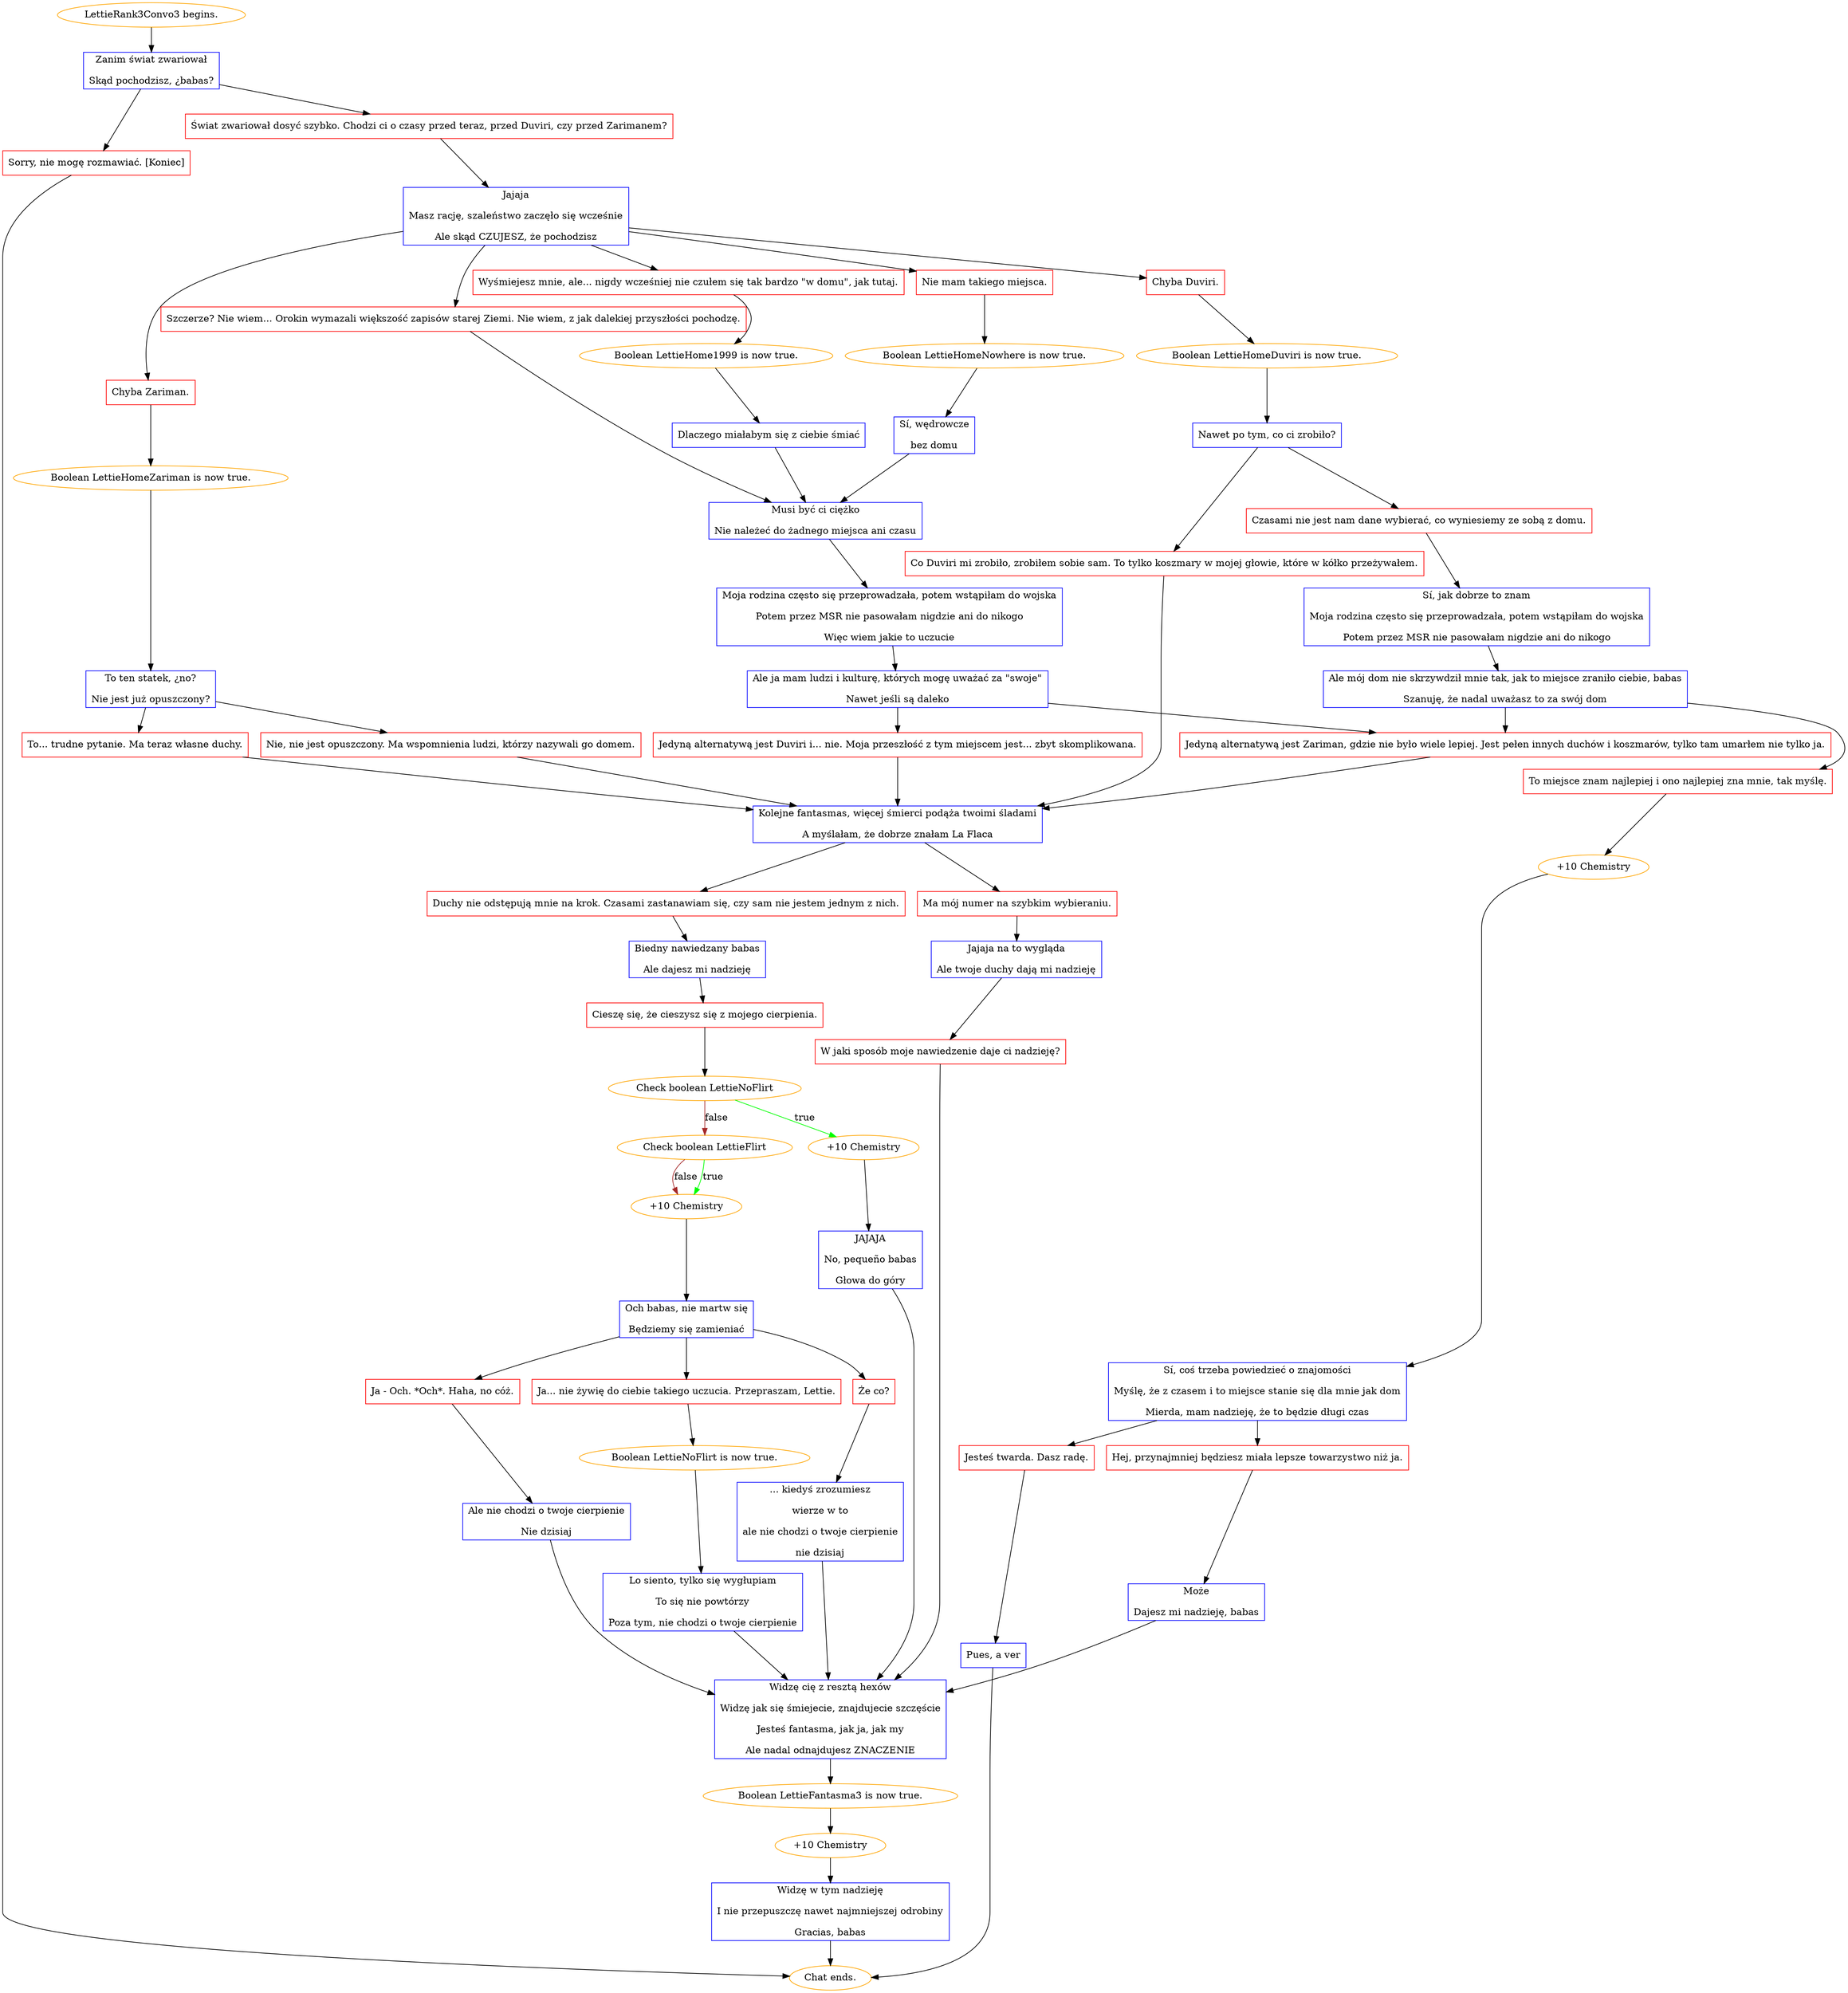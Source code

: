digraph {
	"LettieRank3Convo3 begins." [color=orange];
		"LettieRank3Convo3 begins." -> j181402711;
	j181402711 [label="Zanim świat zwariował
Skąd pochodzisz, ¿babas?",shape=box,color=blue];
		j181402711 -> j3808418837;
		j181402711 -> j2712971258;
	j3808418837 [label="Świat zwariował dosyć szybko. Chodzi ci o czasy przed teraz, przed Duviri, czy przed Zarimanem?",shape=box,color=red];
		j3808418837 -> j3040131990;
	j2712971258 [label="Sorry, nie mogę rozmawiać. [Koniec]",shape=box,color=red];
		j2712971258 -> "Chat ends.";
	j3040131990 [label="Jajaja
Masz rację, szaleństwo zaczęło się wcześnie
Ale skąd CZUJESZ, że pochodzisz",shape=box,color=blue];
		j3040131990 -> j253740260;
		j3040131990 -> j3041766530;
		j3040131990 -> j2115680774;
		j3040131990 -> j866505860;
		j3040131990 -> j1675780858;
	"Chat ends." [color=orange];
	j253740260 [label="Chyba Duviri.",shape=box,color=red];
		j253740260 -> j2031875903;
	j3041766530 [label="Chyba Zariman.",shape=box,color=red];
		j3041766530 -> j2213086769;
	j2115680774 [label="Wyśmiejesz mnie, ale... nigdy wcześniej nie czułem się tak bardzo \"w domu\", jak tutaj.",shape=box,color=red];
		j2115680774 -> j2023398198;
	j866505860 [label="Nie mam takiego miejsca.",shape=box,color=red];
		j866505860 -> j1905355111;
	j1675780858 [label="Szczerze? Nie wiem... Orokin wymazali większość zapisów starej Ziemi. Nie wiem, z jak dalekiej przyszłości pochodzę.",shape=box,color=red];
		j1675780858 -> j431235807;
	j2031875903 [label="Boolean LettieHomeDuviri is now true.",color=orange];
		j2031875903 -> j1822474731;
	j2213086769 [label="Boolean LettieHomeZariman is now true.",color=orange];
		j2213086769 -> j1188029038;
	j2023398198 [label="Boolean LettieHome1999 is now true.",color=orange];
		j2023398198 -> j985831835;
	j1905355111 [label="Boolean LettieHomeNowhere is now true.",color=orange];
		j1905355111 -> j4229613991;
	j431235807 [label="Musi być ci ciężko
Nie należeć do żadnego miejsca ani czasu",shape=box,color=blue];
		j431235807 -> j825143289;
	j1822474731 [label="Nawet po tym, co ci zrobiło?",shape=box,color=blue];
		j1822474731 -> j1920475329;
		j1822474731 -> j3140474963;
	j1188029038 [label="To ten statek, ¿no?
Nie jest już opuszczony?",shape=box,color=blue];
		j1188029038 -> j2526828789;
		j1188029038 -> j1323318012;
	j985831835 [label="Dlaczego miałabym się z ciebie śmiać",shape=box,color=blue];
		j985831835 -> j431235807;
	j4229613991 [label="Sí, wędrowcze
bez domu",shape=box,color=blue];
		j4229613991 -> j431235807;
	j825143289 [label="Moja rodzina często się przeprowadzała, potem wstąpiłam do wojska
Potem przez MSR nie pasowałam nigdzie ani do nikogo
Więc wiem jakie to uczucie",shape=box,color=blue];
		j825143289 -> j3392674714;
	j1920475329 [label="Czasami nie jest nam dane wybierać, co wyniesiemy ze sobą z domu.",shape=box,color=red];
		j1920475329 -> j2853434136;
	j3140474963 [label="Co Duviri mi zrobiło, zrobiłem sobie sam. To tylko koszmary w mojej głowie, które w kółko przeżywałem.",shape=box,color=red];
		j3140474963 -> j3365146924;
	j2526828789 [label="To... trudne pytanie. Ma teraz własne duchy.",shape=box,color=red];
		j2526828789 -> j3365146924;
	j1323318012 [label="Nie, nie jest opuszczony. Ma wspomnienia ludzi, którzy nazywali go domem.",shape=box,color=red];
		j1323318012 -> j3365146924;
	j3392674714 [label="Ale ja mam ludzi i kulturę, których mogę uważać za \"swoje\"
Nawet jeśli są daleko",shape=box,color=blue];
		j3392674714 -> j3967845264;
		j3392674714 -> j629772832;
	j2853434136 [label="Sí, jak dobrze to znam
Moja rodzina często się przeprowadzała, potem wstąpiłam do wojska
Potem przez MSR nie pasowałam nigdzie ani do nikogo",shape=box,color=blue];
		j2853434136 -> j3380710602;
	j3365146924 [label="Kolejne fantasmas, więcej śmierci podąża twoimi śladami
A myślałam, że dobrze znałam La Flaca",shape=box,color=blue];
		j3365146924 -> j4223830465;
		j3365146924 -> j4290568246;
	j3967845264 [label="Jedyną alternatywą jest Duviri i... nie. Moja przeszłość z tym miejscem jest... zbyt skomplikowana.",shape=box,color=red];
		j3967845264 -> j3365146924;
	j629772832 [label="Jedyną alternatywą jest Zariman, gdzie nie było wiele lepiej. Jest pełen innych duchów i koszmarów, tylko tam umarłem nie tylko ja.",shape=box,color=red];
		j629772832 -> j3365146924;
	j3380710602 [label="Ale mój dom nie skrzywdził mnie tak, jak to miejsce zraniło ciebie, babas
Szanuję, że nadal uważasz to za swój dom",shape=box,color=blue];
		j3380710602 -> j3495257060;
		j3380710602 -> j629772832;
	j4223830465 [label="Ma mój numer na szybkim wybieraniu.",shape=box,color=red];
		j4223830465 -> j1217290177;
	j4290568246 [label="Duchy nie odstępują mnie na krok. Czasami zastanawiam się, czy sam nie jestem jednym z nich.",shape=box,color=red];
		j4290568246 -> j560595118;
	j3495257060 [label="To miejsce znam najlepiej i ono najlepiej zna mnie, tak myślę.",shape=box,color=red];
		j3495257060 -> j494559044;
	j1217290177 [label="Jajaja na to wygląda
Ale twoje duchy dają mi nadzieję",shape=box,color=blue];
		j1217290177 -> j3063384471;
	j560595118 [label="Biedny nawiedzany babas
Ale dajesz mi nadzieję",shape=box,color=blue];
		j560595118 -> j2857372512;
	j494559044 [label="+10 Chemistry",color=orange];
		j494559044 -> j982220581;
	j3063384471 [label="W jaki sposób moje nawiedzenie daje ci nadzieję?",shape=box,color=red];
		j3063384471 -> j917049012;
	j2857372512 [label="Cieszę się, że cieszysz się z mojego cierpienia.",shape=box,color=red];
		j2857372512 -> j1945290486;
	j982220581 [label="Sí, coś trzeba powiedzieć o znajomości
Myślę, że z czasem i to miejsce stanie się dla mnie jak dom
Mierda, mam nadzieję, że to będzie długi czas",shape=box,color=blue];
		j982220581 -> j1310435944;
		j982220581 -> j4235336926;
	j917049012 [label="Widzę cię z resztą hexów
Widzę jak się śmiejecie, znajdujecie szczęście
Jesteś fantasma, jak ja, jak my
Ale nadal odnajdujesz ZNACZENIE",shape=box,color=blue];
		j917049012 -> j1042904698;
	j1945290486 [label="Check boolean LettieNoFlirt",color=orange];
		j1945290486 -> j3759782743 [label=true,color=green];
		j1945290486 -> j763709535 [label=false,color=brown];
	j1310435944 [label="Jesteś twarda. Dasz radę.",shape=box,color=red];
		j1310435944 -> j1245671203;
	j4235336926 [label="Hej, przynajmniej będziesz miała lepsze towarzystwo niż ja.",shape=box,color=red];
		j4235336926 -> j3271652887;
	j1042904698 [label="Boolean LettieFantasma3 is now true.",color=orange];
		j1042904698 -> j616954410;
	j3759782743 [label="+10 Chemistry",color=orange];
		j3759782743 -> j3467697234;
	j763709535 [label="Check boolean LettieFlirt",color=orange];
		j763709535 -> j3537710880 [label=true,color=green];
		j763709535 -> j3537710880 [label=false,color=brown];
	j1245671203 [label="Pues, a ver",shape=box,color=blue];
		j1245671203 -> "Chat ends.";
	j3271652887 [label="Może
Dajesz mi nadzieję, babas",shape=box,color=blue];
		j3271652887 -> j917049012;
	j616954410 [label="+10 Chemistry",color=orange];
		j616954410 -> j1684457566;
	j3467697234 [label="JAJAJA
No, pequeño babas
Głowa do góry",shape=box,color=blue];
		j3467697234 -> j917049012;
	j3537710880 [label="+10 Chemistry",color=orange];
		j3537710880 -> j1402995995;
	j1684457566 [label="Widzę w tym nadzieję
I nie przepuszczę nawet najmniejszej odrobiny
Gracias, babas",shape=box,color=blue];
		j1684457566 -> "Chat ends.";
	j1402995995 [label="Och babas, nie martw się
Będziemy się zamieniać",shape=box,color=blue];
		j1402995995 -> j3084496824;
		j1402995995 -> j2584846603;
		j1402995995 -> j735156004;
	j3084496824 [label="Że co?",shape=box,color=red];
		j3084496824 -> j3471252416;
	j2584846603 [label="Ja - Och. *Och*. Haha, no cóż.",shape=box,color=red];
		j2584846603 -> j3133076745;
	j735156004 [label="Ja... nie żywię do ciebie takiego uczucia. Przepraszam, Lettie.",shape=box,color=red];
		j735156004 -> j178866392;
	j3471252416 [label="... kiedyś zrozumiesz
wierze w to
ale nie chodzi o twoje cierpienie
nie dzisiaj",shape=box,color=blue];
		j3471252416 -> j917049012;
	j3133076745 [label="Ale nie chodzi o twoje cierpienie
Nie dzisiaj",shape=box,color=blue];
		j3133076745 -> j917049012;
	j178866392 [label="Boolean LettieNoFlirt is now true.",color=orange];
		j178866392 -> j147994676;
	j147994676 [label="Lo siento, tylko się wygłupiam
To się nie powtórzy
Poza tym, nie chodzi o twoje cierpienie",shape=box,color=blue];
		j147994676 -> j917049012;
}